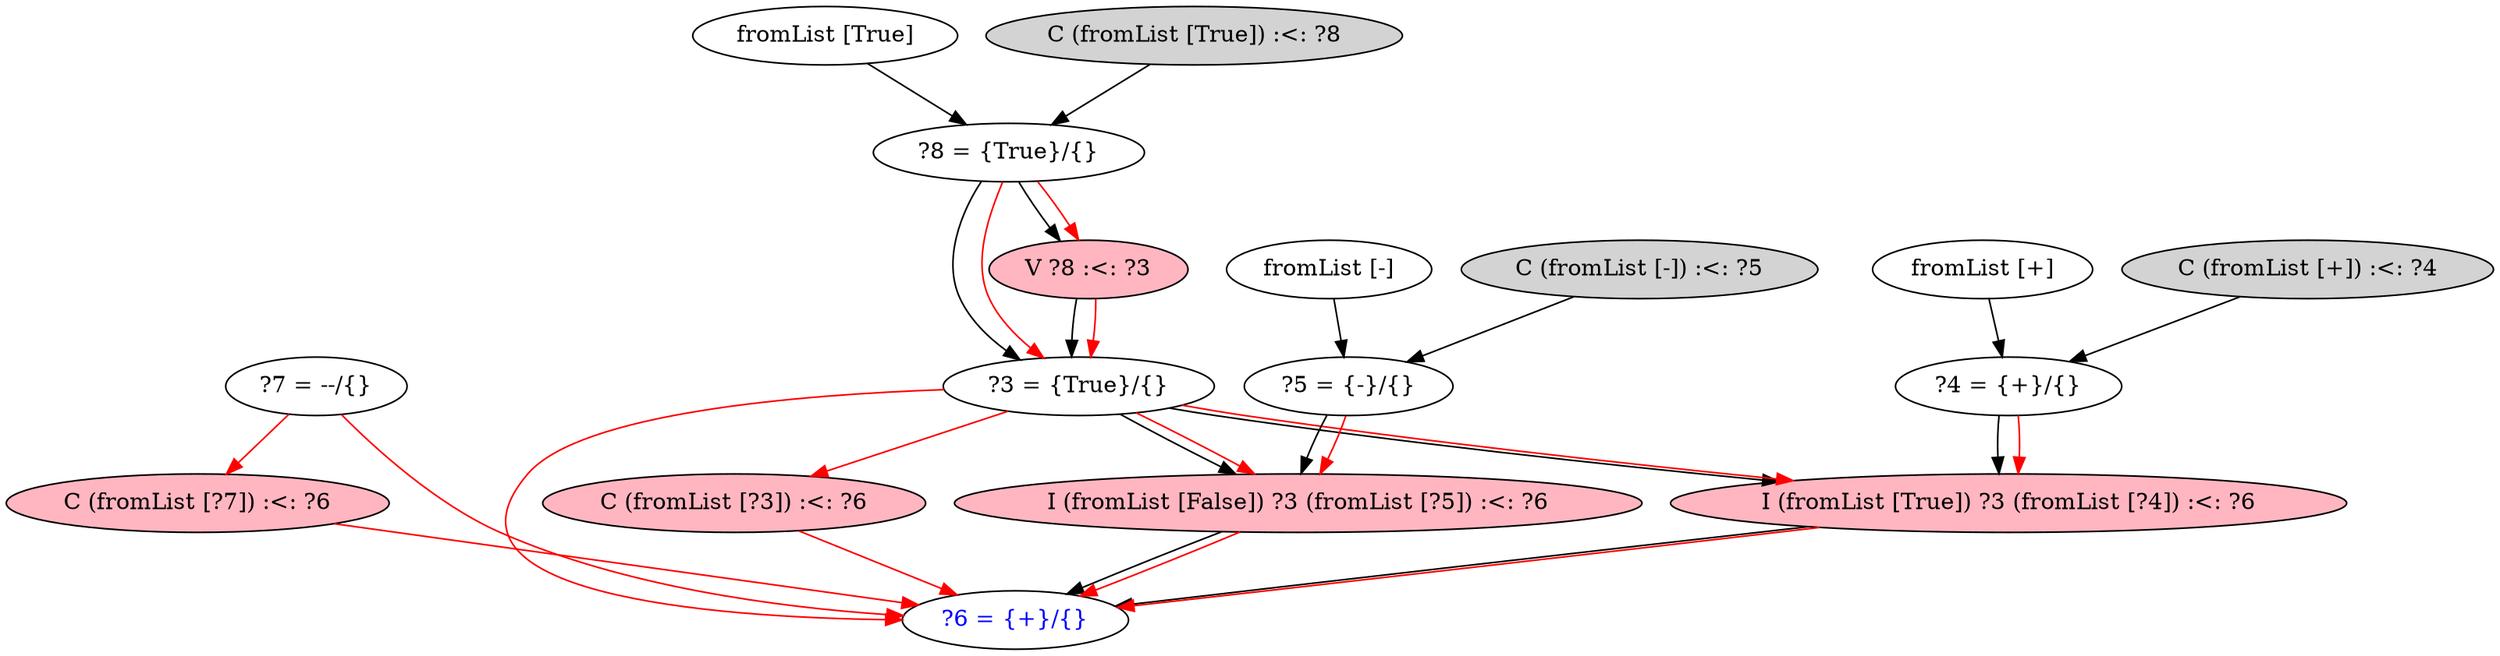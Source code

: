 digraph C {
 "?3 = {True}/{}" [fontcolor=black];
 "?4 = {+}/{}" [fontcolor=black];
 "?5 = {-}/{}" [fontcolor=black];
 "?6 = {+}/{}" [fontcolor=blue];
 "?7 = --/{}" [fontcolor=black];
 "?8 = {True}/{}" [fontcolor=black];
 "?8 = {True}/{}" -> "?3 = {True}/{}";
 "fromList [True]" -> "?8 = {True}/{}";
 "fromList [-]" -> "?5 = {-}/{}";
 "fromList [+]" -> "?4 = {+}/{}";
 "?8 = {True}/{}" -> "?3 = {True}/{}" [color=red];
 "?3 = {True}/{}" -> "?6 = {+}/{}" [color=red];
 "?7 = --/{}" -> "?6 = {+}/{}" [color=red];
 "V ?8 :<: ?3" [style=filled];
 "C (fromList [True]) :<: ?8" [style=filled];
 "C (fromList [-]) :<: ?5" [style=filled];
 "C (fromList [+]) :<: ?4" [style=filled];
 "I (fromList [False]) ?3 (fromList [?5]) :<: ?6" [style=filled];
 "I (fromList [True]) ?3 (fromList [?4]) :<: ?6" [style=filled];
 "V ?8 :<: ?3" [style=filled,fillcolor=lightpink];
 "C (fromList [?3]) :<: ?6" [style=filled,fillcolor=lightpink];
 "C (fromList [?7]) :<: ?6" [style=filled,fillcolor=lightpink];
 "I (fromList [False]) ?3 (fromList [?5]) :<: ?6" [style=filled,fillcolor=lightpink];
 "I (fromList [True]) ?3 (fromList [?4]) :<: ?6" [style=filled,fillcolor=lightpink];
 "?8 = {True}/{}" -> "V ?8 :<: ?3";
 "?3 = {True}/{}" -> "I (fromList [False]) ?3 (fromList [?5]) :<: ?6";
 "?5 = {-}/{}" -> "I (fromList [False]) ?3 (fromList [?5]) :<: ?6";
 "?3 = {True}/{}" -> "I (fromList [True]) ?3 (fromList [?4]) :<: ?6";
 "?4 = {+}/{}" -> "I (fromList [True]) ?3 (fromList [?4]) :<: ?6";
 "?8 = {True}/{}" -> "V ?8 :<: ?3"[color=red];
 "?3 = {True}/{}" -> "C (fromList [?3]) :<: ?6"[color=red];
 "?7 = --/{}" -> "C (fromList [?7]) :<: ?6"[color=red];
 "?3 = {True}/{}" -> "I (fromList [False]) ?3 (fromList [?5]) :<: ?6"[color=red];
 "?5 = {-}/{}" -> "I (fromList [False]) ?3 (fromList [?5]) :<: ?6"[color=red];
 "?3 = {True}/{}" -> "I (fromList [True]) ?3 (fromList [?4]) :<: ?6"[color=red];
 "?4 = {+}/{}" -> "I (fromList [True]) ?3 (fromList [?4]) :<: ?6"[color=red];
 "V ?8 :<: ?3" -> "?3 = {True}/{}";
 "C (fromList [True]) :<: ?8" -> "?8 = {True}/{}";
 "C (fromList [-]) :<: ?5" -> "?5 = {-}/{}";
 "C (fromList [+]) :<: ?4" -> "?4 = {+}/{}";
 "I (fromList [False]) ?3 (fromList [?5]) :<: ?6" -> "?6 = {+}/{}";
 "I (fromList [True]) ?3 (fromList [?4]) :<: ?6" -> "?6 = {+}/{}";
 "V ?8 :<: ?3" -> "?3 = {True}/{}"[color=red];
 "C (fromList [?3]) :<: ?6" -> "?6 = {+}/{}"[color=red];
 "C (fromList [?7]) :<: ?6" -> "?6 = {+}/{}"[color=red];
 "I (fromList [False]) ?3 (fromList [?5]) :<: ?6" -> "?6 = {+}/{}"[color=red];
 "I (fromList [True]) ?3 (fromList [?4]) :<: ?6" -> "?6 = {+}/{}"[color=red];
}